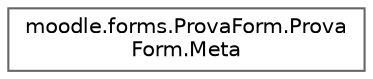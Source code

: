 digraph "Graphical Class Hierarchy"
{
 // INTERACTIVE_SVG=YES
 // LATEX_PDF_SIZE
  bgcolor="transparent";
  edge [fontname=Helvetica,fontsize=10,labelfontname=Helvetica,labelfontsize=10];
  node [fontname=Helvetica,fontsize=10,shape=box,height=0.2,width=0.4];
  rankdir="LR";
  Node0 [label="moodle.forms.ProvaForm.Prova\lForm.Meta",height=0.2,width=0.4,color="grey40", fillcolor="white", style="filled",URL="$classmoodle_1_1forms_1_1_prova_form_1_1_prova_form_1_1_meta.html",tooltip=" "];
}

